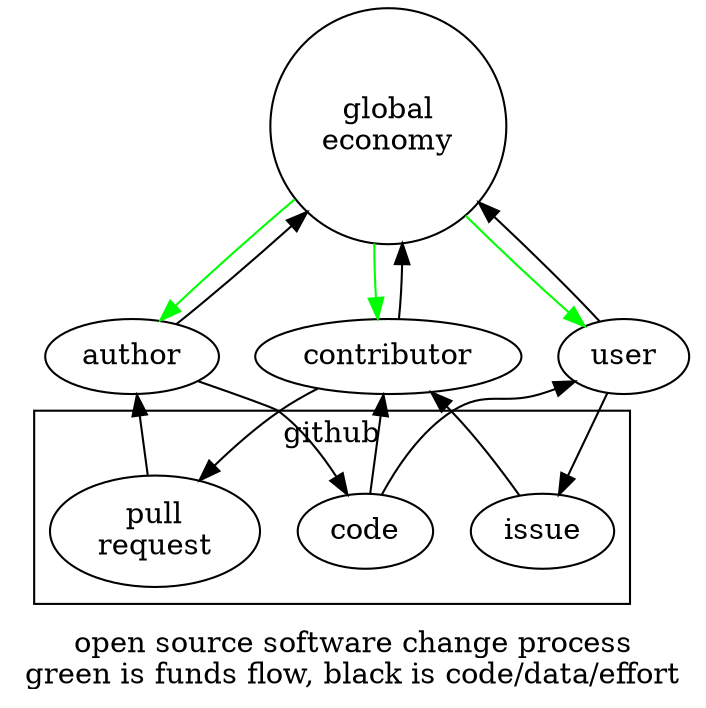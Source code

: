 digraph change_oss {
    rankdir=TB;
    label="open source software change process\ngreen is funds flow, black is code/data/effort"

    eco [label="global\neconomy", shape=circle, rank=1];
    PR [label="pull\nrequest"];
    
    author;
    contributor;
    user;

    eco -> author [color=green, weight=2];
    eco -> contributor [color=green];
    eco -> user [color=green];

    author -> eco;
    contributor -> eco;
    user -> eco;
    
    author -> code [weight=4];
    code -> user;
    code -> contributor;
    user -> issue [weight=2];
    issue -> contributor;
    contributor -> PR [weight=2];
    PR -> author;


    
    subgraph cluster_0 {
        label=github;
        issue;
        PR;
        code;
    }
        

}